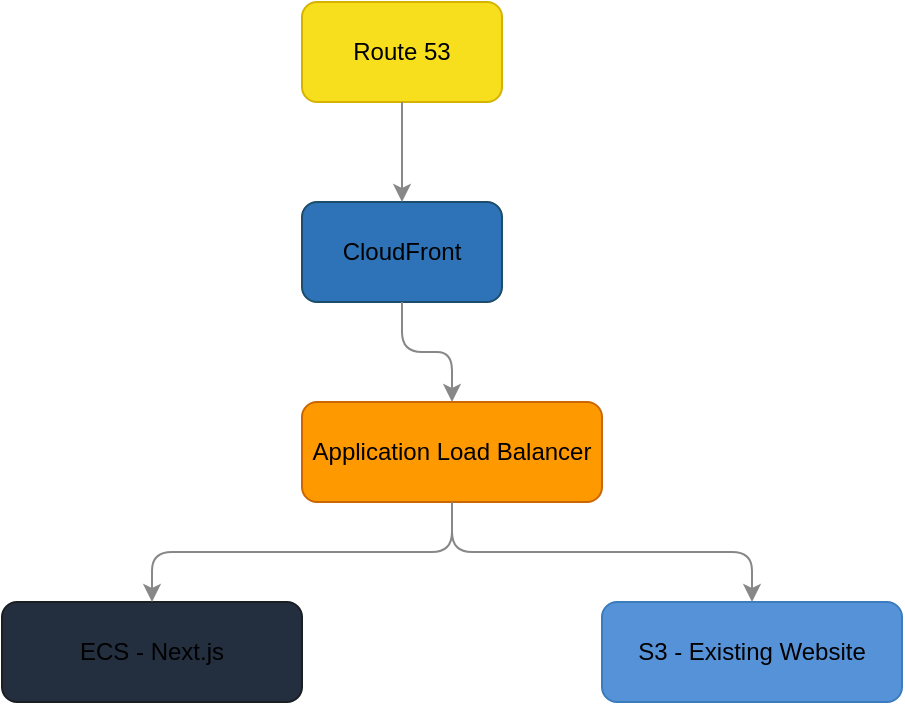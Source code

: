 <mxfile version="26.0.6">
  <diagram id="C5RBs43oDa-KdzZeNtuy" name="AWS Architecture">
    <mxGraphModel dx="954" dy="515" grid="1" gridSize="10" guides="1" tooltips="1" connect="1" arrows="1" fold="1" page="1" pageScale="1" pageWidth="827" pageHeight="1169" math="0" shadow="0">
      <root>
        <mxCell id="0" />
        <mxCell id="1" parent="0" />
        <mxCell id="kHdmsVk6Ezz-y7pQCIES-1" value="Route 53" style="rounded=1;whiteSpace=wrap;html=1;align=center;fillColor=#f7df1e;strokeColor=#d6b200;" vertex="1" parent="1">
          <mxGeometry x="250" y="50" width="100" height="50" as="geometry" />
        </mxCell>
        <mxCell id="kHdmsVk6Ezz-y7pQCIES-2" value="CloudFront" style="rounded=1;whiteSpace=wrap;html=1;align=center;fillColor=#2e73b8;strokeColor=#1c4c6b;" vertex="1" parent="1">
          <mxGeometry x="250" y="150" width="100" height="50" as="geometry" />
        </mxCell>
        <mxCell id="kHdmsVk6Ezz-y7pQCIES-3" value="Application Load Balancer" style="rounded=1;whiteSpace=wrap;html=1;align=center;fillColor=#ff9900;strokeColor=#cc6600;" vertex="1" parent="1">
          <mxGeometry x="250" y="250" width="150" height="50" as="geometry" />
        </mxCell>
        <mxCell id="kHdmsVk6Ezz-y7pQCIES-4" value="ECS - Next.js" style="rounded=1;whiteSpace=wrap;html=1;align=center;fillColor=#232f3e;strokeColor=#1b1f23;" vertex="1" parent="1">
          <mxGeometry x="100" y="350" width="150" height="50" as="geometry" />
        </mxCell>
        <mxCell id="kHdmsVk6Ezz-y7pQCIES-5" value="S3 - Existing Website" style="rounded=1;whiteSpace=wrap;html=1;align=center;fillColor=#5692d8;strokeColor=#3b7cbf;" vertex="1" parent="1">
          <mxGeometry x="400" y="350" width="150" height="50" as="geometry" />
        </mxCell>
        <mxCell id="kHdmsVk6Ezz-y7pQCIES-6" style="edgeStyle=orthogonalEdgeStyle;rounded=1;orthogonalLoop=1;html=1;strokeColor=#888888;" edge="1" parent="1" source="kHdmsVk6Ezz-y7pQCIES-1" target="kHdmsVk6Ezz-y7pQCIES-2">
          <mxGeometry relative="1" as="geometry" />
        </mxCell>
        <mxCell id="kHdmsVk6Ezz-y7pQCIES-7" style="edgeStyle=orthogonalEdgeStyle;rounded=1;orthogonalLoop=1;html=1;strokeColor=#888888;" edge="1" parent="1" source="kHdmsVk6Ezz-y7pQCIES-2" target="kHdmsVk6Ezz-y7pQCIES-3">
          <mxGeometry relative="1" as="geometry" />
        </mxCell>
        <mxCell id="kHdmsVk6Ezz-y7pQCIES-8" style="edgeStyle=orthogonalEdgeStyle;rounded=1;orthogonalLoop=1;html=1;strokeColor=#888888;" edge="1" parent="1" source="kHdmsVk6Ezz-y7pQCIES-3" target="kHdmsVk6Ezz-y7pQCIES-4">
          <mxGeometry relative="1" as="geometry">
            <mxPoint x="175" y="300" as="targetPoint" />
          </mxGeometry>
        </mxCell>
        <mxCell id="kHdmsVk6Ezz-y7pQCIES-9" style="edgeStyle=orthogonalEdgeStyle;rounded=1;orthogonalLoop=1;html=1;strokeColor=#888888;" edge="1" parent="1" source="kHdmsVk6Ezz-y7pQCIES-3" target="kHdmsVk6Ezz-y7pQCIES-5">
          <mxGeometry relative="1" as="geometry">
            <mxPoint x="475" y="300" as="targetPoint" />
          </mxGeometry>
        </mxCell>
      </root>
    </mxGraphModel>
  </diagram>
</mxfile>
